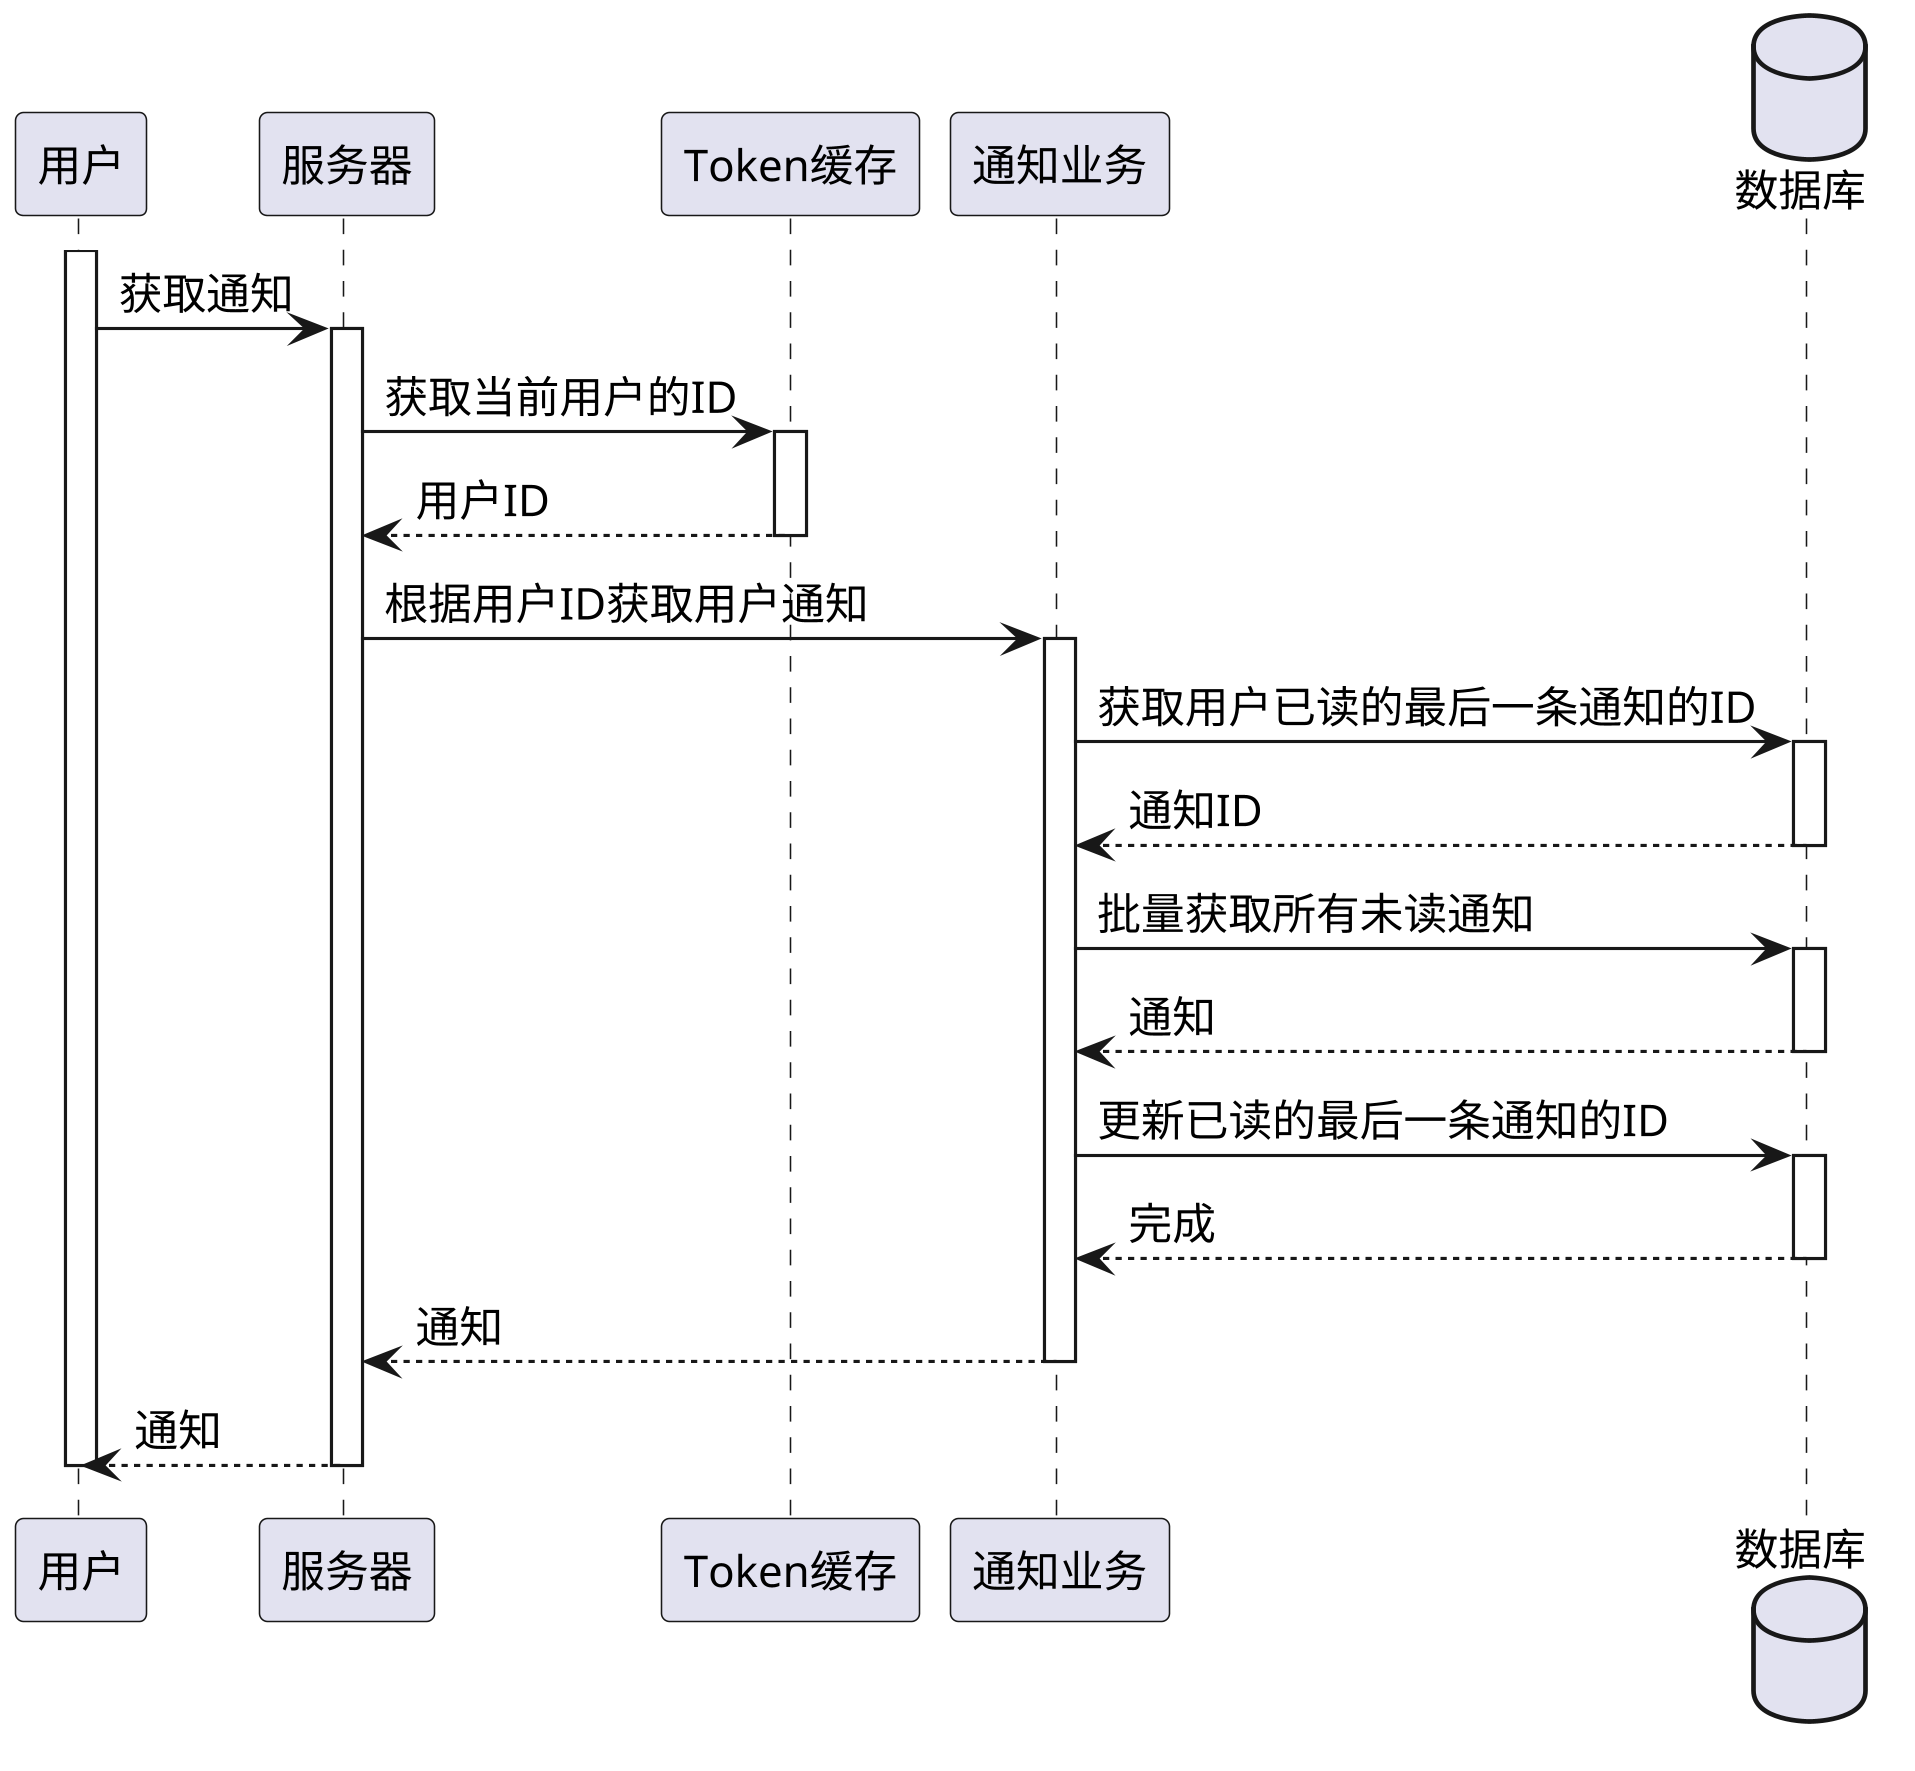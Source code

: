 @startuml
skinparam shadowing false
skinparam defaultFontName xfonts-wqy
skinparam defaultFontName times
skinparam dpi 300
skinparam activity  {
    DiamondFontSize 14
    ArrowFontSize 14
    FontSize 14
}

participant 用户 as User
participant 服务器 as Server
participant Token缓存 as CurTokenHandler
participant 通知业务 as NotificationService
database 数据库 as DB

activate User
User -> Server ++: 获取通知
Server -> CurTokenHandler ++ : 获取当前用户的ID
return 用户ID
Server -> NotificationService ++ : 根据用户ID获取用户通知
NotificationService -> DB ++ : 获取用户已读的最后一条通知的ID
return 通知ID
NotificationService -> DB ++ : 批量获取所有未读通知
return 通知
NotificationService -> DB ++ : 更新已读的最后一条通知的ID
return 完成
return 通知
return 通知
deactivate User
@enduml